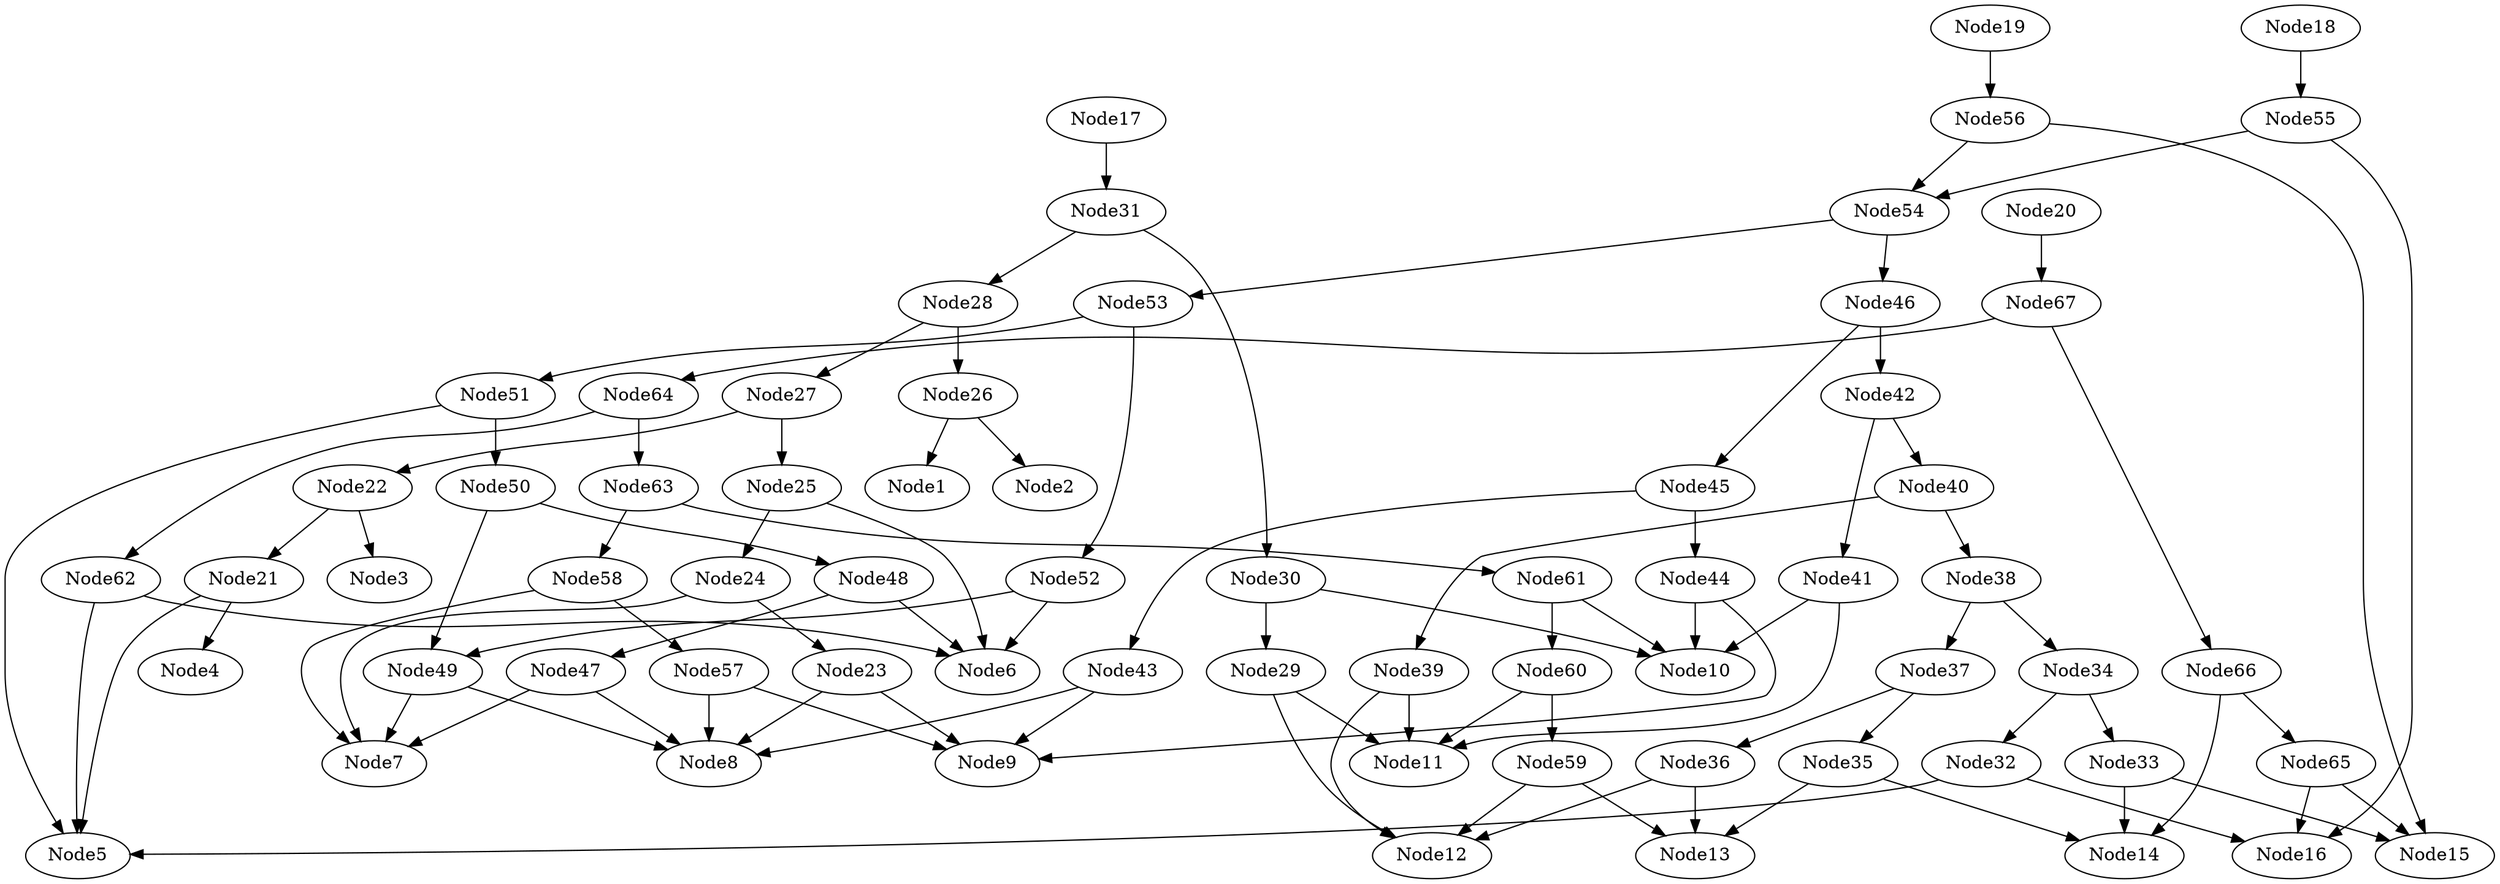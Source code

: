 # Network structure generated by ABC

digraph network {

Node17 -> Node31 [style = solid];
Node18 -> Node55 [style = solid];
Node19 -> Node56 [style = solid];
Node20 -> Node67 [style = solid];
Node21 -> Node4 [style = solid];
Node21 -> Node5 [style = solid];
Node22 -> Node3 [style = solid];
Node22 -> Node21 [style = solid];
Node23 -> Node8 [style = solid];
Node23 -> Node9 [style = solid];
Node24 -> Node7 [style = solid];
Node24 -> Node23 [style = solid];
Node25 -> Node6 [style = solid];
Node25 -> Node24 [style = solid];
Node26 -> Node1 [style = solid];
Node26 -> Node2 [style = solid];
Node27 -> Node22 [style = solid];
Node27 -> Node25 [style = solid];
Node28 -> Node26 [style = solid];
Node28 -> Node27 [style = solid];
Node29 -> Node11 [style = solid];
Node29 -> Node12 [style = solid];
Node30 -> Node10 [style = solid];
Node30 -> Node29 [style = solid];
Node31 -> Node28 [style = solid];
Node31 -> Node30 [style = solid];
Node32 -> Node5 [style = solid];
Node32 -> Node16 [style = solid];
Node33 -> Node14 [style = solid];
Node33 -> Node15 [style = solid];
Node34 -> Node32 [style = solid];
Node34 -> Node33 [style = solid];
Node35 -> Node13 [style = solid];
Node35 -> Node14 [style = solid];
Node36 -> Node12 [style = solid];
Node36 -> Node13 [style = solid];
Node37 -> Node35 [style = solid];
Node37 -> Node36 [style = solid];
Node38 -> Node34 [style = solid];
Node38 -> Node37 [style = solid];
Node39 -> Node11 [style = solid];
Node39 -> Node12 [style = solid];
Node40 -> Node38 [style = solid];
Node40 -> Node39 [style = solid];
Node41 -> Node10 [style = solid];
Node41 -> Node11 [style = solid];
Node42 -> Node40 [style = solid];
Node42 -> Node41 [style = solid];
Node43 -> Node8 [style = solid];
Node43 -> Node9 [style = solid];
Node44 -> Node9 [style = solid];
Node44 -> Node10 [style = solid];
Node45 -> Node43 [style = solid];
Node45 -> Node44 [style = solid];
Node46 -> Node42 [style = solid];
Node46 -> Node45 [style = solid];
Node47 -> Node7 [style = solid];
Node47 -> Node8 [style = solid];
Node48 -> Node6 [style = solid];
Node48 -> Node47 [style = solid];
Node49 -> Node7 [style = solid];
Node49 -> Node8 [style = solid];
Node50 -> Node48 [style = solid];
Node50 -> Node49 [style = solid];
Node51 -> Node5 [style = solid];
Node51 -> Node50 [style = solid];
Node52 -> Node6 [style = solid];
Node52 -> Node49 [style = solid];
Node53 -> Node51 [style = solid];
Node53 -> Node52 [style = solid];
Node54 -> Node46 [style = solid];
Node54 -> Node53 [style = solid];
Node55 -> Node16 [style = solid];
Node55 -> Node54 [style = solid];
Node56 -> Node15 [style = solid];
Node56 -> Node54 [style = solid];
Node57 -> Node8 [style = solid];
Node57 -> Node9 [style = solid];
Node58 -> Node7 [style = solid];
Node58 -> Node57 [style = solid];
Node59 -> Node12 [style = solid];
Node59 -> Node13 [style = solid];
Node60 -> Node11 [style = solid];
Node60 -> Node59 [style = solid];
Node61 -> Node10 [style = solid];
Node61 -> Node60 [style = solid];
Node62 -> Node5 [style = solid];
Node62 -> Node6 [style = solid];
Node63 -> Node58 [style = solid];
Node63 -> Node61 [style = solid];
Node64 -> Node62 [style = solid];
Node64 -> Node63 [style = solid];
Node65 -> Node15 [style = solid];
Node65 -> Node16 [style = solid];
Node66 -> Node14 [style = solid];
Node66 -> Node65 [style = solid];
Node67 -> Node64 [style = solid];
Node67 -> Node66 [style = solid];
}

